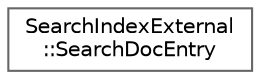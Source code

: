 digraph "Graphical Class Hierarchy"
{
 // INTERACTIVE_SVG=YES
 // LATEX_PDF_SIZE
  bgcolor="transparent";
  edge [fontname=Helvetica,fontsize=10,labelfontname=Helvetica,labelfontsize=10];
  node [fontname=Helvetica,fontsize=10,shape=box,height=0.2,width=0.4];
  rankdir="LR";
  Node0 [label="SearchIndexExternal\l::SearchDocEntry",height=0.2,width=0.4,color="grey40", fillcolor="white", style="filled",URL="$d4/d7c/struct_search_index_external_1_1_search_doc_entry.html",tooltip=" "];
}
